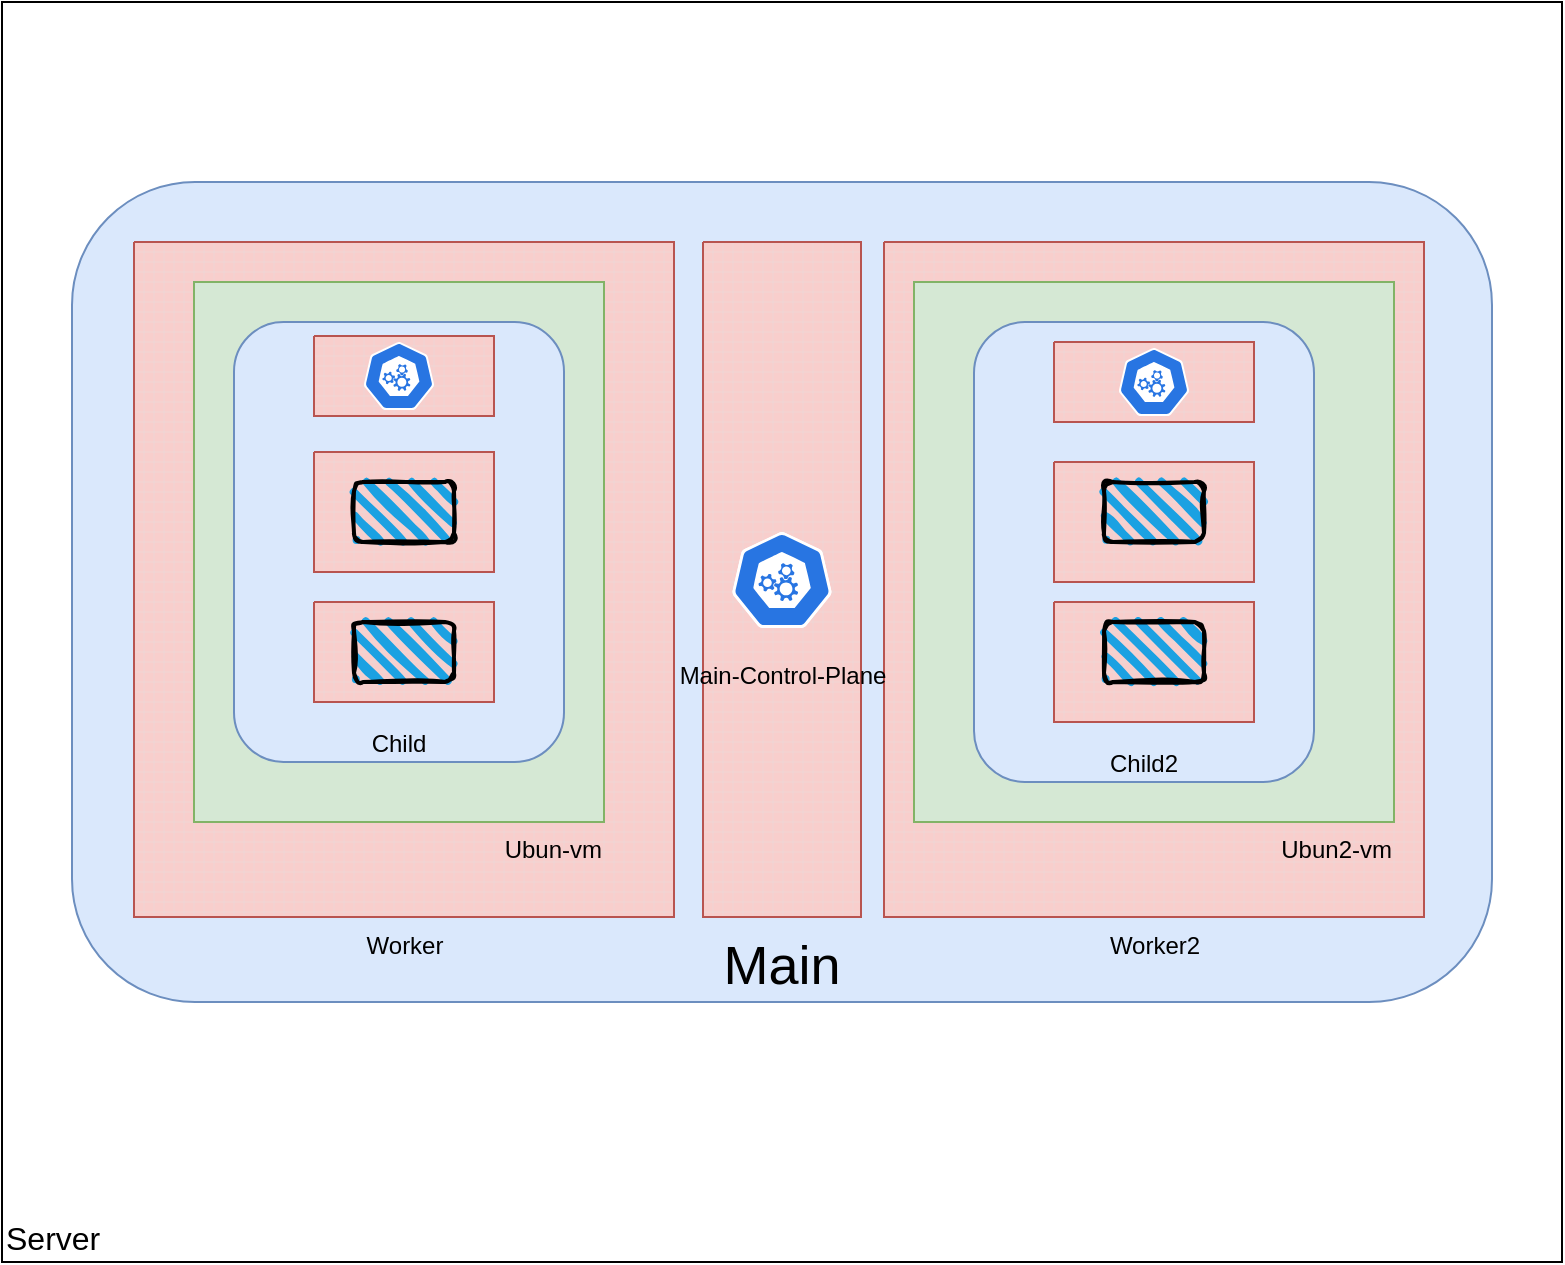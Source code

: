 <mxfile version="24.5.4" type="device">
  <diagram name="Page-1" id="3WZXCcGGDhyHxZmiTpcR">
    <mxGraphModel dx="828" dy="566" grid="1" gridSize="10" guides="1" tooltips="1" connect="1" arrows="1" fold="1" page="1" pageScale="1" pageWidth="827" pageHeight="1169" math="0" shadow="0">
      <root>
        <mxCell id="0" />
        <mxCell id="1" parent="0" />
        <mxCell id="seh4svDidzUT8uE2Y29x-1" value="&lt;font style=&quot;font-size: 16px;&quot;&gt;Server&lt;/font&gt;" style="rounded=0;whiteSpace=wrap;html=1;align=left;verticalAlign=bottom;" parent="1" vertex="1">
          <mxGeometry x="24" y="30" width="780" height="630" as="geometry" />
        </mxCell>
        <mxCell id="seh4svDidzUT8uE2Y29x-3" value="&lt;font style=&quot;font-size: 27px;&quot;&gt;Main&lt;/font&gt;" style="rounded=1;whiteSpace=wrap;html=1;fillColor=#dae8fc;strokeColor=#6c8ebf;verticalAlign=bottom;" parent="1" vertex="1">
          <mxGeometry x="59" y="120" width="710" height="410" as="geometry" />
        </mxCell>
        <mxCell id="GDawss019be2_g49NsiS-8" value="Worker" style="verticalLabelPosition=bottom;verticalAlign=top;html=1;shape=mxgraph.basic.patternFillRect;fillStyle=grid;step=5;fillStrokeWidth=0.2;fillStrokeColor=#dddddd;fillColor=#f8cecc;strokeColor=#b85450;" vertex="1" parent="1">
          <mxGeometry x="90" y="150" width="270" height="337.5" as="geometry" />
        </mxCell>
        <mxCell id="seh4svDidzUT8uE2Y29x-6" value="Ubun-vm" style="verticalLabelPosition=bottom;verticalAlign=top;html=1;shape=mxgraph.basic.rect;fillColor2=none;strokeWidth=1;size=20;indent=5;fillColor=#d5e8d4;strokeColor=#82b366;align=right;" parent="1" vertex="1">
          <mxGeometry x="120" y="170" width="205" height="270" as="geometry" />
        </mxCell>
        <mxCell id="seh4svDidzUT8uE2Y29x-11" value="Worker2" style="verticalLabelPosition=bottom;verticalAlign=top;html=1;shape=mxgraph.basic.patternFillRect;fillStyle=grid;step=5;fillStrokeWidth=0.2;fillStrokeColor=#dddddd;fillColor=#f8cecc;strokeColor=#b85450;" parent="1" vertex="1">
          <mxGeometry x="465" y="150" width="270" height="337.5" as="geometry" />
        </mxCell>
        <mxCell id="seh4svDidzUT8uE2Y29x-7" value="Ubun2-vm" style="verticalLabelPosition=bottom;verticalAlign=top;html=1;shape=mxgraph.basic.rect;fillColor2=none;strokeWidth=1;size=20;indent=5;fillColor=#d5e8d4;strokeColor=#82b366;align=right;" parent="1" vertex="1">
          <mxGeometry x="480" y="170" width="240" height="270" as="geometry" />
        </mxCell>
        <mxCell id="seh4svDidzUT8uE2Y29x-8" value="Child" style="rounded=1;whiteSpace=wrap;html=1;fillColor=#dae8fc;strokeColor=#6c8ebf;align=center;textDirection=ltr;verticalAlign=bottom;" parent="1" vertex="1">
          <mxGeometry x="140" y="190" width="165" height="220" as="geometry" />
        </mxCell>
        <mxCell id="seh4svDidzUT8uE2Y29x-9" value="Child2" style="rounded=1;whiteSpace=wrap;html=1;fillColor=#dae8fc;strokeColor=#6c8ebf;align=center;verticalAlign=bottom;" parent="1" vertex="1">
          <mxGeometry x="510" y="190" width="170" height="230" as="geometry" />
        </mxCell>
        <mxCell id="seh4svDidzUT8uE2Y29x-12" value="" style="verticalLabelPosition=bottom;verticalAlign=top;html=1;shape=mxgraph.basic.patternFillRect;fillStyle=grid;step=5;fillStrokeWidth=0.2;fillStrokeColor=#dddddd;labelBackgroundColor=none;fillColor=#f8cecc;strokeColor=#b85450;" parent="1" vertex="1">
          <mxGeometry x="374.5" y="150" width="79" height="337.5" as="geometry" />
        </mxCell>
        <mxCell id="seh4svDidzUT8uE2Y29x-14" value="" style="verticalLabelPosition=bottom;verticalAlign=top;html=1;shape=mxgraph.basic.patternFillRect;fillStyle=grid;step=5;fillStrokeWidth=0.2;fillStrokeColor=#dddddd;fillColor=#f8cecc;strokeColor=#b85450;" parent="1" vertex="1">
          <mxGeometry x="180" y="197" width="90" height="40" as="geometry" />
        </mxCell>
        <mxCell id="seh4svDidzUT8uE2Y29x-15" value="" style="verticalLabelPosition=bottom;verticalAlign=top;html=1;shape=mxgraph.basic.patternFillRect;fillStyle=grid;step=5;fillStrokeWidth=0.2;fillStrokeColor=#dddddd;fillColor=#f8cecc;strokeColor=#b85450;" parent="1" vertex="1">
          <mxGeometry x="180" y="255" width="90" height="60" as="geometry" />
        </mxCell>
        <mxCell id="seh4svDidzUT8uE2Y29x-16" value="" style="verticalLabelPosition=bottom;verticalAlign=top;html=1;shape=mxgraph.basic.patternFillRect;fillStyle=grid;step=5;fillStrokeWidth=0.2;fillStrokeColor=#dddddd;fillColor=#f8cecc;strokeColor=#b85450;" parent="1" vertex="1">
          <mxGeometry x="550" y="200" width="100" height="40" as="geometry" />
        </mxCell>
        <mxCell id="seh4svDidzUT8uE2Y29x-17" value="" style="verticalLabelPosition=bottom;verticalAlign=top;html=1;shape=mxgraph.basic.patternFillRect;fillStyle=grid;step=5;fillStrokeWidth=0.2;fillStrokeColor=#dddddd;fillColor=#f8cecc;strokeColor=#b85450;" parent="1" vertex="1">
          <mxGeometry x="550" y="260" width="100" height="60" as="geometry" />
        </mxCell>
        <mxCell id="seh4svDidzUT8uE2Y29x-20" value="" style="verticalLabelPosition=bottom;verticalAlign=top;html=1;shape=mxgraph.basic.patternFillRect;fillStyle=grid;step=5;fillStrokeWidth=0.2;fillStrokeColor=#dddddd;fillColor=#f8cecc;strokeColor=#b85450;" parent="1" vertex="1">
          <mxGeometry x="180" y="330" width="90" height="50" as="geometry" />
        </mxCell>
        <mxCell id="seh4svDidzUT8uE2Y29x-21" value="" style="verticalLabelPosition=bottom;verticalAlign=top;html=1;shape=mxgraph.basic.patternFillRect;fillStyle=grid;step=5;fillStrokeWidth=0.2;fillStrokeColor=#dddddd;fillColor=#f8cecc;strokeColor=#b85450;" parent="1" vertex="1">
          <mxGeometry x="550" y="330" width="100" height="60" as="geometry" />
        </mxCell>
        <mxCell id="seh4svDidzUT8uE2Y29x-22" value="" style="rounded=1;whiteSpace=wrap;html=1;strokeWidth=2;fillWeight=4;hachureGap=8;hachureAngle=45;fillColor=#1ba1e2;sketch=1;" parent="1" vertex="1">
          <mxGeometry x="200" y="270" width="50" height="30" as="geometry" />
        </mxCell>
        <mxCell id="seh4svDidzUT8uE2Y29x-23" value="" style="rounded=1;whiteSpace=wrap;html=1;strokeWidth=2;fillWeight=4;hachureGap=8;hachureAngle=45;fillColor=#1ba1e2;sketch=1;" parent="1" vertex="1">
          <mxGeometry x="200" y="340" width="50" height="30" as="geometry" />
        </mxCell>
        <mxCell id="seh4svDidzUT8uE2Y29x-24" value="" style="rounded=1;whiteSpace=wrap;html=1;strokeWidth=2;fillWeight=4;hachureGap=8;hachureAngle=45;fillColor=#1ba1e2;sketch=1;" parent="1" vertex="1">
          <mxGeometry x="575" y="270" width="50" height="30" as="geometry" />
        </mxCell>
        <mxCell id="seh4svDidzUT8uE2Y29x-25" value="" style="rounded=1;whiteSpace=wrap;html=1;strokeWidth=2;fillWeight=4;hachureGap=8;hachureAngle=45;fillColor=#1ba1e2;sketch=1;" parent="1" vertex="1">
          <mxGeometry x="575" y="340" width="50" height="30" as="geometry" />
        </mxCell>
        <mxCell id="GDawss019be2_g49NsiS-2" value="" style="aspect=fixed;sketch=0;html=1;dashed=0;whitespace=wrap;verticalLabelPosition=bottom;verticalAlign=top;fillColor=#2875E2;strokeColor=#ffffff;points=[[0.005,0.63,0],[0.1,0.2,0],[0.9,0.2,0],[0.5,0,0],[0.995,0.63,0],[0.72,0.99,0],[0.5,1,0],[0.28,0.99,0]];shape=mxgraph.kubernetes.icon2;prIcon=api" vertex="1" parent="1">
          <mxGeometry x="389" y="295" width="50" height="48" as="geometry" />
        </mxCell>
        <mxCell id="GDawss019be2_g49NsiS-3" value="Main-Control-Plane" style="aspect=fixed;sketch=0;html=1;dashed=0;whitespace=wrap;verticalLabelPosition=bottom;verticalAlign=middle;fillColor=#2875E2;strokeColor=#ffffff;points=[[0.005,0.63,0],[0.1,0.2,0],[0.9,0.2,0],[0.5,0,0],[0.995,0.63,0],[0.72,0.99,0],[0.5,1,0],[0.28,0.99,0]];shape=mxgraph.kubernetes.icon2;prIcon=api;horizontal=1;align=center;fontSize=12;" vertex="1" parent="1">
          <mxGeometry x="389" y="295" width="50" height="48" as="geometry" />
        </mxCell>
        <mxCell id="GDawss019be2_g49NsiS-4" value="" style="aspect=fixed;sketch=0;html=1;dashed=0;whitespace=wrap;verticalLabelPosition=bottom;verticalAlign=top;fillColor=#2875E2;strokeColor=#ffffff;points=[[0.005,0.63,0],[0.1,0.2,0],[0.9,0.2,0],[0.5,0,0],[0.995,0.63,0],[0.72,0.99,0],[0.5,1,0],[0.28,0.99,0]];shape=mxgraph.kubernetes.icon2;prIcon=api" vertex="1" parent="1">
          <mxGeometry x="204.79" y="200" width="35.42" height="34" as="geometry" />
        </mxCell>
        <mxCell id="GDawss019be2_g49NsiS-7" value="" style="aspect=fixed;sketch=0;html=1;dashed=0;whitespace=wrap;verticalLabelPosition=bottom;verticalAlign=top;fillColor=#2875E2;strokeColor=#ffffff;points=[[0.005,0.63,0],[0.1,0.2,0],[0.9,0.2,0],[0.5,0,0],[0.995,0.63,0],[0.72,0.99,0],[0.5,1,0],[0.28,0.99,0]];shape=mxgraph.kubernetes.icon2;prIcon=api" vertex="1" parent="1">
          <mxGeometry x="582.29" y="203" width="35.42" height="34" as="geometry" />
        </mxCell>
      </root>
    </mxGraphModel>
  </diagram>
</mxfile>

